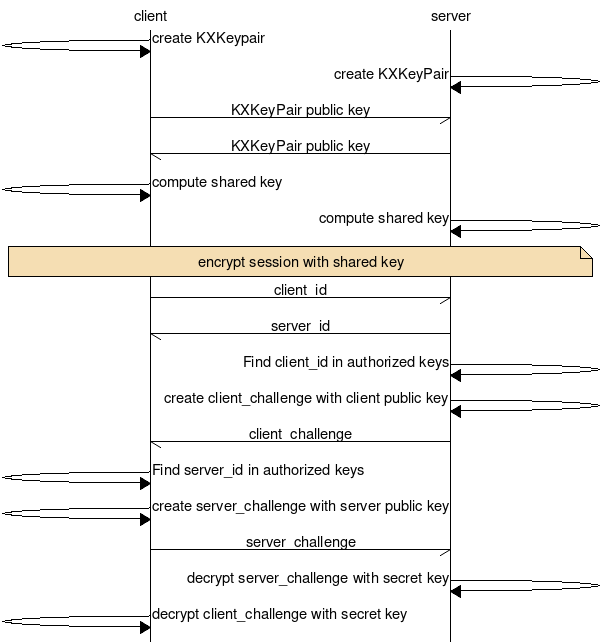 msc {
    client,server;
    client => client [label="create KXKeypair"];
    server => server [label="create KXKeyPair"];
    client -> server [label="KXKeyPair public key"];
    server -> client [label="KXKeyPair public key"];
    client => client [label="compute shared key"];
    server => server [label="compute shared key"];
    client note server [label="encrypt session with shared key",
                        textbgcolor="#f5deb3"];

    client -> server [label="client_id"];
    server -> client [label="server_id"];

    server => server [label="Find client_id in authorized keys"];
    server => server [label="create client_challenge with client public key"];
    server -> client [label="client_challenge"];

    client => client [label="Find server_id in authorized keys"];
    client => client [label="create server_challenge with server public key"];
    client -> server [label="server_challenge"];

    server => server [label="decrypt server_challenge with secret key"];
    client => client [label="decrypt client_challenge with secret key"];
}
